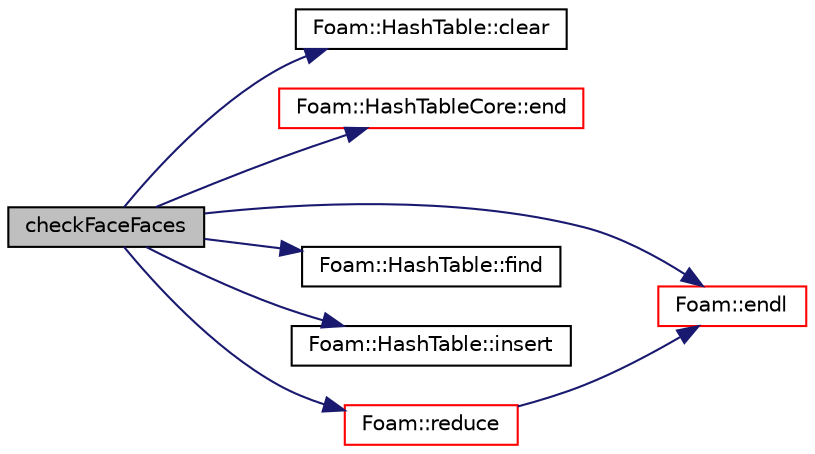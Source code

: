 digraph "checkFaceFaces"
{
  bgcolor="transparent";
  edge [fontname="Helvetica",fontsize="10",labelfontname="Helvetica",labelfontsize="10"];
  node [fontname="Helvetica",fontsize="10",shape=record];
  rankdir="LR";
  Node1 [label="checkFaceFaces",height=0.2,width=0.4,color="black", fillcolor="grey75", style="filled", fontcolor="black"];
  Node1 -> Node2 [color="midnightblue",fontsize="10",style="solid",fontname="Helvetica"];
  Node2 [label="Foam::HashTable::clear",height=0.2,width=0.4,color="black",URL="$a00984.html#ac8bb3912a3ce86b15842e79d0b421204",tooltip="Clear all entries from table. "];
  Node1 -> Node3 [color="midnightblue",fontsize="10",style="solid",fontname="Helvetica"];
  Node3 [label="Foam::HashTableCore::end",height=0.2,width=0.4,color="red",URL="$a00985.html#a540580a296c0ff351686ceb4f27b6fe6",tooltip="iteratorEnd set to beyond the end of any HashTable "];
  Node1 -> Node4 [color="midnightblue",fontsize="10",style="solid",fontname="Helvetica"];
  Node4 [label="Foam::endl",height=0.2,width=0.4,color="red",URL="$a10733.html#a2db8fe02a0d3909e9351bb4275b23ce4",tooltip="Add newline and flush stream. "];
  Node1 -> Node5 [color="midnightblue",fontsize="10",style="solid",fontname="Helvetica"];
  Node5 [label="Foam::HashTable::find",height=0.2,width=0.4,color="black",URL="$a00984.html#a76b2c74ebd9f33fa9f76261b027ffc11",tooltip="Find and return an iterator set at the hashedEntry. "];
  Node1 -> Node6 [color="midnightblue",fontsize="10",style="solid",fontname="Helvetica"];
  Node6 [label="Foam::HashTable::insert",height=0.2,width=0.4,color="black",URL="$a00984.html#a5eee1e0e199ad59b9cb3916cd42156e0",tooltip="Insert a new hashedEntry. "];
  Node1 -> Node7 [color="midnightblue",fontsize="10",style="solid",fontname="Helvetica"];
  Node7 [label="Foam::reduce",height=0.2,width=0.4,color="red",URL="$a10733.html#a7ffd6af4acc2eb9ba72ee296b5ecda23"];
  Node7 -> Node4 [color="midnightblue",fontsize="10",style="solid",fontname="Helvetica"];
}
